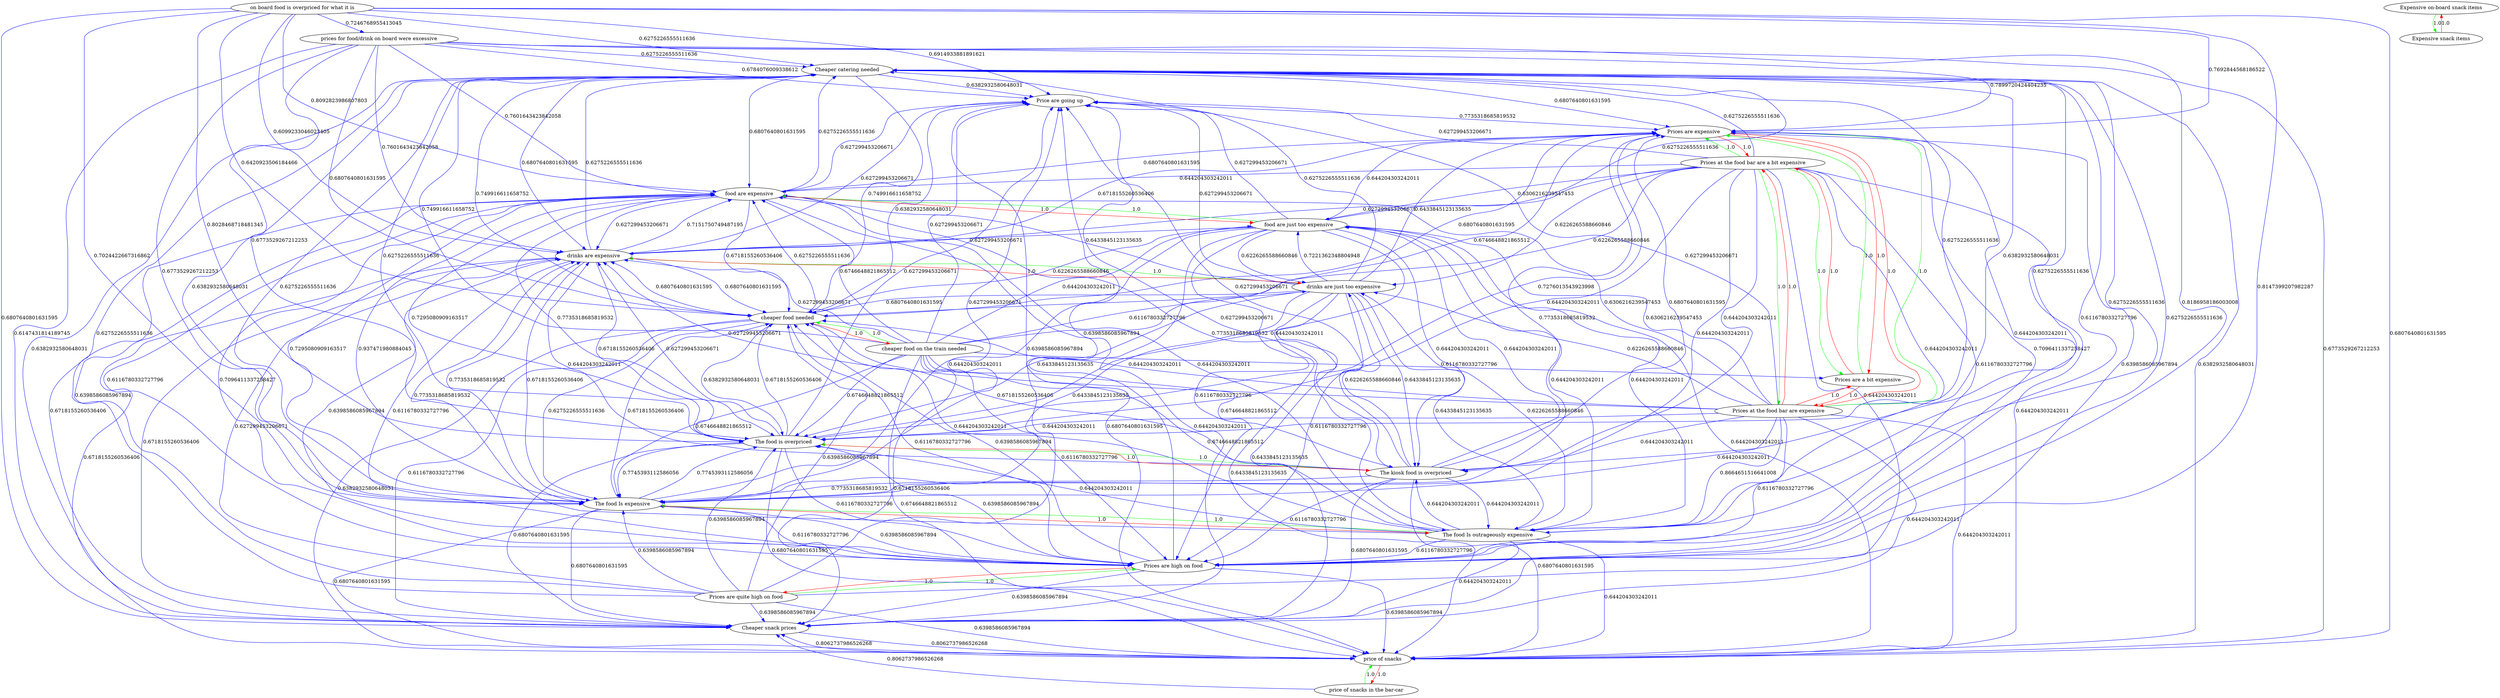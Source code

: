 digraph rawGraph {
"Cheaper catering needed";"Cheaper snack prices";"Expensive on-board snack items";"Expensive snack items";"Price are going up";"Prices are quite high on food";"Prices are high on food";"Prices at the food bar are a bit expensive";"Prices at the food bar are expensive";"Prices are expensive";"Prices are a bit expensive";"The food Is outrageously expensive";"The food Is expensive";"The kiosk food is overpriced";"The food is overpriced";"cheaper food on the train needed";"cheaper food needed";"drinks are just too expensive";"drinks are expensive";"food are just too expensive";"food are expensive";"on board food is overpriced for what it is";"price of snacks in the bar-car";"price of snacks";"prices for food/drink on board were excessive";"Expensive on-board snack items" -> "Expensive snack items" [label=1.0] [color=green]
"Expensive snack items" -> "Expensive on-board snack items" [label=1.0] [color=red]
"Cheaper catering needed" -> "Price are going up" [label=0.6382932580648031] [color=blue]
"Prices are quite high on food" -> "Prices are high on food" [label=1.0] [color=green]
"Prices are high on food" -> "Prices are quite high on food" [label=1.0] [color=red]
"Cheaper catering needed" -> "Prices are high on food" [label=0.6116780332727796] [color=blue]
"Prices are high on food" -> "Price are going up" [label=0.6398586085967894] [color=blue]
"Prices at the food bar are a bit expensive" -> "Prices at the food bar are expensive" [label=1.0] [color=green]
"Prices at the food bar are expensive" -> "Prices are expensive" [label=1.0] [color=green]
"Prices at the food bar are a bit expensive" -> "Prices are a bit expensive" [label=1.0] [color=green]
"Prices are a bit expensive" -> "Prices are expensive" [label=1.0] [color=green]
"Prices at the food bar are a bit expensive" -> "Prices are expensive" [label=1.0] [color=green]
"Prices at the food bar are expensive" -> "Prices at the food bar are a bit expensive" [label=1.0] [color=red]
"Prices at the food bar are expensive" -> "Prices are a bit expensive" [label=1.0] [color=red]
"Prices are expensive" -> "Prices at the food bar are a bit expensive" [label=1.0] [color=red]
"Prices are expensive" -> "Prices at the food bar are expensive" [label=1.0] [color=red]
"Prices are expensive" -> "Prices are a bit expensive" [label=1.0] [color=red]
"Prices are a bit expensive" -> "Prices at the food bar are a bit expensive" [label=1.0] [color=red]
"Prices are a bit expensive" -> "Prices at the food bar are expensive" [label=1.0] [color=red]
"Cheaper catering needed" -> "Prices are expensive" [label=0.6807640801631595] [color=blue]
"Prices are high on food" -> "Prices are expensive" [label=0.7096411337258427] [color=blue]
"Price are going up" -> "Prices are expensive" [label=0.7735318685819532] [color=blue]
"The food Is outrageously expensive" -> "The food Is expensive" [label=1.0] [color=green]
"The food Is expensive" -> "The food Is outrageously expensive" [label=1.0] [color=red]
"Cheaper catering needed" -> "The food Is expensive" [label=0.6382932580648031] [color=blue]
"The food Is expensive" -> "Prices are expensive" [label=0.7735318685819532] [color=blue]
"Prices at the food bar are expensive" -> "The food Is outrageously expensive" [label=0.8664651516641008] [color=blue]
"Prices are high on food" -> "The food Is expensive" [label=0.6398586085967894] [color=blue]
"The kiosk food is overpriced" -> "The food is overpriced" [label=1.0] [color=green]
"The food is overpriced" -> "The kiosk food is overpriced" [label=1.0] [color=red]
"The food Is expensive" -> "The food is overpriced" [label=0.7745393112586056] [color=blue]
"The food is overpriced" -> "The food Is expensive" [label=0.7745393112586056] [color=blue]
"The food Is outrageously expensive" -> "The kiosk food is overpriced" [label=0.644204303242011] [color=blue]
"The kiosk food is overpriced" -> "The food Is outrageously expensive" [label=0.644204303242011] [color=blue]
"Cheaper catering needed" -> "The food is overpriced" [label=0.6382932580648031] [color=blue]
"The food is overpriced" -> "Prices are expensive" [label=0.7276013543923998] [color=blue]
"Prices are high on food" -> "The food is overpriced" [label=0.6398586085967894] [color=blue]
"The food is overpriced" -> "Price are going up" [label=0.627299453206671] [color=blue]
"The food is overpriced" -> "Cheaper snack prices" [label=0.6807640801631595] [color=blue]
"Prices at the food bar are expensive" -> "The kiosk food is overpriced" [label=0.644204303242011] [color=blue]
"The food Is outrageously expensive" -> "The food is overpriced" [label=0.644204303242011] [color=blue]
"cheaper food on the train needed" -> "cheaper food needed" [label=1.0] [color=green]
"cheaper food needed" -> "cheaper food on the train needed" [label=1.0] [color=red]
"cheaper food on the train needed" -> "The kiosk food is overpriced" [label=0.6746648821865512] [color=blue]
"cheaper food on the train needed" -> "The food Is outrageously expensive" [label=0.6746648821865512] [color=blue]
"cheaper food needed" -> "Cheaper catering needed" [label=0.749916611658752] [color=blue]
"Cheaper catering needed" -> "cheaper food needed" [label=0.749916611658752] [color=blue]
"cheaper food needed" -> "Prices are expensive" [label=0.6807640801631595] [color=blue]
"cheaper food on the train needed" -> "Prices are a bit expensive" [label=0.6116780332727796] [color=blue]
"cheaper food needed" -> "Price are going up" [label=0.6382932580648031] [color=blue]
"cheaper food on the train needed" -> "The food is overpriced" [label=0.6746648821865512] [color=blue]
"drinks are just too expensive" -> "drinks are expensive" [label=1.0] [color=green]
"drinks are expensive" -> "drinks are just too expensive" [label=1.0] [color=red]
"drinks are expensive" -> "The food Is expensive" [label=0.6718155260536406] [color=blue]
"The food Is expensive" -> "drinks are expensive" [label=0.7735318685819532] [color=blue]
"drinks are just too expensive" -> "The food Is outrageously expensive" [label=0.6433845123135635] [color=blue]
"Cheaper catering needed" -> "drinks are expensive" [label=0.6807640801631595] [color=blue]
"cheaper food needed" -> "drinks are expensive" [label=0.6807640801631595] [color=blue]
"drinks are expensive" -> "cheaper food needed" [label=0.6807640801631595] [color=blue]
"cheaper food on the train needed" -> "drinks are just too expensive" [label=0.6116780332727796] [color=blue]
"food are just too expensive" -> "food are expensive" [label=1.0] [color=green]
"food are expensive" -> "food are just too expensive" [label=1.0] [color=red]
"The food is overpriced" -> "food are expensive" [label=0.7735318685819532] [color=blue]
"food are expensive" -> "The food Is expensive" [label=0.7295080909163517] [color=blue]
"The food Is expensive" -> "food are expensive" [label=0.937471980884045] [color=blue]
"The food Is outrageously expensive" -> "food are just too expensive" [label=0.644204303242011] [color=blue]
"food are just too expensive" -> "The food Is outrageously expensive" [label=0.644204303242011] [color=blue]
"Cheaper catering needed" -> "food are expensive" [label=0.6807640801631595] [color=blue]
"Prices at the food bar are expensive" -> "food are just too expensive" [label=0.6306216239547453] [color=blue]
"cheaper food needed" -> "food are expensive" [label=0.6275226555511636] [color=blue]
"Prices are high on food" -> "food are expensive" [label=0.7096411337258427] [color=blue]
"drinks are expensive" -> "food are expensive" [label=0.7151750749487195] [color=blue]
"drinks are just too expensive" -> "food are just too expensive" [label=0.7221362348804948] [color=blue]
"food are just too expensive" -> "drinks are just too expensive" [label=0.6226265588660846] [color=blue]
"on board food is overpriced for what it is" -> "The food is overpriced" [label=0.8028468718481345] [color=blue]
"on board food is overpriced for what it is" -> "food are expensive" [label=0.8092823986807803] [color=blue]
"on board food is overpriced for what it is" -> "The food Is expensive" [label=0.7024422667316862] [color=blue]
"on board food is overpriced for what it is" -> "Prices are expensive" [label=0.7692844568186522] [color=blue]
"on board food is overpriced for what it is" -> "cheaper food needed" [label=0.6420923506184466] [color=blue]
"on board food is overpriced for what it is" -> "Prices are high on food" [label=0.8147399207982287] [color=blue]
"on board food is overpriced for what it is" -> "Price are going up" [label=0.6914933881891621] [color=blue]
"on board food is overpriced for what it is" -> "Cheaper snack prices" [label=0.6807640801631595] [color=blue]
"on board food is overpriced for what it is" -> "drinks are expensive" [label=0.6099233046023405] [color=blue]
"price of snacks in the bar-car" -> "price of snacks" [label=1.0] [color=green]
"price of snacks" -> "price of snacks in the bar-car" [label=1.0] [color=red]
"The food is overpriced" -> "price of snacks" [label=0.6807640801631595] [color=blue]
"on board food is overpriced for what it is" -> "price of snacks" [label=0.6807640801631595] [color=blue]
"Cheaper snack prices" -> "price of snacks" [label=0.8062737986526268] [color=blue]
"price of snacks" -> "Cheaper snack prices" [label=0.8062737986526268] [color=blue]
"prices for food/drink on board were excessive" -> "The food is overpriced" [label=0.6773529267212253] [color=blue]
"on board food is overpriced for what it is" -> "prices for food/drink on board were excessive" [label=0.7246768955413045] [color=blue]
"prices for food/drink on board were excessive" -> "Prices are high on food" [label=0.8186958186003008] [color=blue]
"prices for food/drink on board were excessive" -> "The food Is expensive" [label=0.6773529267212253] [color=blue]
"prices for food/drink on board were excessive" -> "food are expensive" [label=0.7601643423842058] [color=blue]
"prices for food/drink on board were excessive" -> "Prices are expensive" [label=0.7899720424404235] [color=blue]
"prices for food/drink on board were excessive" -> "cheaper food needed" [label=0.6807640801631595] [color=blue]
"prices for food/drink on board were excessive" -> "Cheaper snack prices" [label=0.6147431814189745] [color=blue]
"prices for food/drink on board were excessive" -> "Price are going up" [label=0.6784076009338612] [color=blue]
"prices for food/drink on board were excessive" -> "drinks are expensive" [label=0.7601643423842058] [color=blue]
"Cheaper catering needed" -> "price of snacks" [label=0.6382932580648031] [color=blue]
"Cheaper catering needed" -> "Cheaper snack prices" [label=0.6382932580648031] [color=blue]
"Prices are quite high on food" -> "The food is overpriced" [label=0.6398586085967894] [color=blue]
"Prices are quite high on food" -> "The food Is expensive" [label=0.6398586085967894] [color=blue]
"Prices are quite high on food" -> "food are expensive" [label=0.6398586085967894] [color=blue]
"Prices are quite high on food" -> "Prices are expensive" [label=0.6398586085967894] [color=blue]
"Prices are quite high on food" -> "Price are going up" [label=0.6398586085967894] [color=blue]
"Prices are high on food" -> "price of snacks" [label=0.6398586085967894] [color=blue]
"Prices are high on food" -> "Cheaper snack prices" [label=0.6398586085967894] [color=blue]
"Prices are high on food" -> "drinks are expensive" [label=0.6398586085967894] [color=blue]
"Prices at the food bar are a bit expensive" -> "The kiosk food is overpriced" [label=0.644204303242011] [color=blue]
"Prices at the food bar are a bit expensive" -> "The food Is outrageously expensive" [label=0.644204303242011] [color=blue]
"Prices at the food bar are a bit expensive" -> "food are just too expensive" [label=0.6306216239547453] [color=blue]
"Prices at the food bar are expensive" -> "The food is overpriced" [label=0.644204303242011] [color=blue]
"Prices at the food bar are expensive" -> "food are expensive" [label=0.6306216239547453] [color=blue]
"Prices at the food bar are expensive" -> "The food Is expensive" [label=0.644204303242011] [color=blue]
"Prices at the food bar are expensive" -> "drinks are just too expensive" [label=0.6226265588660846] [color=blue]
"The food Is outrageously expensive" -> "food are expensive" [label=0.644204303242011] [color=blue]
"The food Is outrageously expensive" -> "price of snacks" [label=0.644204303242011] [color=blue]
"The food Is outrageously expensive" -> "Prices are expensive" [label=0.644204303242011] [color=blue]
"The food Is outrageously expensive" -> "Price are going up" [label=0.627299453206671] [color=blue]
"The food Is outrageously expensive" -> "Cheaper snack prices" [label=0.644204303242011] [color=blue]
"The food Is outrageously expensive" -> "drinks are just too expensive" [label=0.6226265588660846] [color=blue]
"The food Is outrageously expensive" -> "drinks are expensive" [label=0.7735318685819532] [color=blue]
"The food Is expensive" -> "price of snacks" [label=0.6807640801631595] [color=blue]
"The food Is expensive" -> "cheaper food needed" [label=0.6718155260536406] [color=blue]
"The food Is expensive" -> "Price are going up" [label=0.627299453206671] [color=blue]
"The food Is expensive" -> "Cheaper snack prices" [label=0.6807640801631595] [color=blue]
"The kiosk food is overpriced" -> "The food Is expensive" [label=0.7735318685819532] [color=blue]
"The kiosk food is overpriced" -> "food are expensive" [label=0.7735318685819532] [color=blue]
"The kiosk food is overpriced" -> "food are just too expensive" [label=0.644204303242011] [color=blue]
"The kiosk food is overpriced" -> "price of snacks" [label=0.6807640801631595] [color=blue]
"The kiosk food is overpriced" -> "Prices are expensive" [label=0.6807640801631595] [color=blue]
"The kiosk food is overpriced" -> "Price are going up" [label=0.627299453206671] [color=blue]
"The kiosk food is overpriced" -> "Cheaper snack prices" [label=0.6807640801631595] [color=blue]
"The kiosk food is overpriced" -> "drinks are just too expensive" [label=0.6226265588660846] [color=blue]
"The kiosk food is overpriced" -> "drinks are expensive" [label=0.644204303242011] [color=blue]
"The food is overpriced" -> "cheaper food needed" [label=0.6718155260536406] [color=blue]
"The food is overpriced" -> "drinks are expensive" [label=0.627299453206671] [color=blue]
"cheaper food on the train needed" -> "The food Is expensive" [label=0.6746648821865512] [color=blue]
"cheaper food on the train needed" -> "food are expensive" [label=0.6746648821865512] [color=blue]
"cheaper food on the train needed" -> "Cheaper catering needed" [label=0.749916611658752] [color=blue]
"cheaper food on the train needed" -> "food are just too expensive" [label=0.644204303242011] [color=blue]
"cheaper food on the train needed" -> "price of snacks" [label=0.6746648821865512] [color=blue]
"cheaper food on the train needed" -> "Prices are expensive" [label=0.6746648821865512] [color=blue]
"cheaper food on the train needed" -> "Price are going up" [label=0.627299453206671] [color=blue]
"cheaper food on the train needed" -> "Cheaper snack prices" [label=0.6718155260536406] [color=blue]
"cheaper food on the train needed" -> "drinks are expensive" [label=0.627299453206671] [color=blue]
"cheaper food needed" -> "The food is overpriced" [label=0.6382932580648031] [color=blue]
"cheaper food needed" -> "The food Is expensive" [label=0.6275226555511636] [color=blue]
"cheaper food needed" -> "price of snacks" [label=0.6382932580648031] [color=blue]
"cheaper food needed" -> "Prices are high on food" [label=0.6116780332727796] [color=blue]
"cheaper food needed" -> "Cheaper snack prices" [label=0.6116780332727796] [color=blue]
"drinks are just too expensive" -> "The food is overpriced" [label=0.6433845123135635] [color=blue]
"drinks are just too expensive" -> "The kiosk food is overpriced" [label=0.6433845123135635] [color=blue]
"drinks are just too expensive" -> "The food Is expensive" [label=0.6433845123135635] [color=blue]
"drinks are just too expensive" -> "food are expensive" [label=0.6433845123135635] [color=blue]
"drinks are just too expensive" -> "price of snacks" [label=0.6433845123135635] [color=blue]
"drinks are just too expensive" -> "Prices are expensive" [label=0.6433845123135635] [color=blue]
"drinks are just too expensive" -> "cheaper food needed" [label=0.6807640801631595] [color=blue]
"drinks are just too expensive" -> "Price are going up" [label=0.627299453206671] [color=blue]
"drinks are just too expensive" -> "Cheaper snack prices" [label=0.6433845123135635] [color=blue]
"drinks are expensive" -> "The food is overpriced" [label=0.6718155260536406] [color=blue]
"drinks are expensive" -> "Cheaper catering needed" [label=0.6275226555511636] [color=blue]
"drinks are expensive" -> "price of snacks" [label=0.6718155260536406] [color=blue]
"drinks are expensive" -> "Prices are expensive" [label=0.6718155260536406] [color=blue]
"drinks are expensive" -> "Prices are high on food" [label=0.6116780332727796] [color=blue]
"drinks are expensive" -> "Price are going up" [label=0.627299453206671] [color=blue]
"drinks are expensive" -> "Cheaper snack prices" [label=0.6718155260536406] [color=blue]
"food are just too expensive" -> "The food is overpriced" [label=0.644204303242011] [color=blue]
"food are just too expensive" -> "The kiosk food is overpriced" [label=0.644204303242011] [color=blue]
"food are just too expensive" -> "The food Is expensive" [label=0.644204303242011] [color=blue]
"food are just too expensive" -> "price of snacks" [label=0.644204303242011] [color=blue]
"food are just too expensive" -> "Prices are expensive" [label=0.644204303242011] [color=blue]
"food are just too expensive" -> "cheaper food needed" [label=0.6226265588660846] [color=blue]
"food are just too expensive" -> "Price are going up" [label=0.627299453206671] [color=blue]
"food are just too expensive" -> "Cheaper snack prices" [label=0.644204303242011] [color=blue]
"food are just too expensive" -> "drinks are expensive" [label=0.627299453206671] [color=blue]
"food are expensive" -> "The food is overpriced" [label=0.7295080909163517] [color=blue]
"food are expensive" -> "price of snacks" [label=0.6807640801631595] [color=blue]
"food are expensive" -> "Prices are expensive" [label=0.6807640801631595] [color=blue]
"food are expensive" -> "cheaper food needed" [label=0.6718155260536406] [color=blue]
"food are expensive" -> "Price are going up" [label=0.627299453206671] [color=blue]
"food are expensive" -> "Cheaper snack prices" [label=0.6718155260536406] [color=blue]
"food are expensive" -> "drinks are expensive" [label=0.627299453206671] [color=blue]
"on board food is overpriced for what it is" -> "Cheaper catering needed" [label=0.6275226555511636] [color=blue]
"price of snacks in the bar-car" -> "Cheaper snack prices" [label=0.8062737986526268] [color=blue]
"prices for food/drink on board were excessive" -> "Cheaper catering needed" [label=0.6275226555511636] [color=blue]
"prices for food/drink on board were excessive" -> "price of snacks" [label=0.6773529267212253] [color=blue]
"Prices are quite high on food" -> "price of snacks" [label=0.6398586085967894] [color=blue]
"Prices are quite high on food" -> "cheaper food needed" [label=0.6398586085967894] [color=blue]
"Prices are quite high on food" -> "Cheaper snack prices" [label=0.6398586085967894] [color=blue]
"Prices are quite high on food" -> "drinks are expensive" [label=0.627299453206671] [color=blue]
"Prices are high on food" -> "Cheaper catering needed" [label=0.6275226555511636] [color=blue]
"Prices are high on food" -> "cheaper food needed" [label=0.6398586085967894] [color=blue]
"Prices at the food bar are a bit expensive" -> "The food is overpriced" [label=0.644204303242011] [color=blue]
"Prices at the food bar are a bit expensive" -> "The food Is expensive" [label=0.644204303242011] [color=blue]
"Prices at the food bar are a bit expensive" -> "food are expensive" [label=0.644204303242011] [color=blue]
"Prices at the food bar are a bit expensive" -> "price of snacks" [label=0.644204303242011] [color=blue]
"Prices at the food bar are a bit expensive" -> "cheaper food needed" [label=0.6226265588660846] [color=blue]
"Prices at the food bar are a bit expensive" -> "Price are going up" [label=0.627299453206671] [color=blue]
"Prices at the food bar are a bit expensive" -> "Cheaper snack prices" [label=0.644204303242011] [color=blue]
"Prices at the food bar are a bit expensive" -> "drinks are just too expensive" [label=0.6226265588660846] [color=blue]
"Prices at the food bar are a bit expensive" -> "drinks are expensive" [label=0.627299453206671] [color=blue]
"Prices at the food bar are expensive" -> "price of snacks" [label=0.644204303242011] [color=blue]
"Prices at the food bar are expensive" -> "cheaper food needed" [label=0.644204303242011] [color=blue]
"Prices at the food bar are expensive" -> "Price are going up" [label=0.627299453206671] [color=blue]
"Prices at the food bar are expensive" -> "Cheaper snack prices" [label=0.644204303242011] [color=blue]
"Prices at the food bar are expensive" -> "drinks are expensive" [label=0.627299453206671] [color=blue]
"The food Is outrageously expensive" -> "Cheaper catering needed" [label=0.6275226555511636] [color=blue]
"The food Is outrageously expensive" -> "Prices are high on food" [label=0.6116780332727796] [color=blue]
"The food Is outrageously expensive" -> "cheaper food needed" [label=0.644204303242011] [color=blue]
"The food Is expensive" -> "Cheaper catering needed" [label=0.6275226555511636] [color=blue]
"The food Is expensive" -> "Prices are high on food" [label=0.6116780332727796] [color=blue]
"The kiosk food is overpriced" -> "Cheaper catering needed" [label=0.6275226555511636] [color=blue]
"The kiosk food is overpriced" -> "Prices are high on food" [label=0.6116780332727796] [color=blue]
"The kiosk food is overpriced" -> "cheaper food needed" [label=0.6718155260536406] [color=blue]
"The food is overpriced" -> "Cheaper catering needed" [label=0.6275226555511636] [color=blue]
"The food is overpriced" -> "Prices are high on food" [label=0.6116780332727796] [color=blue]
"cheaper food on the train needed" -> "Prices are high on food" [label=0.6116780332727796] [color=blue]
"drinks are just too expensive" -> "Cheaper catering needed" [label=0.6275226555511636] [color=blue]
"drinks are just too expensive" -> "Prices are high on food" [label=0.6116780332727796] [color=blue]
"food are just too expensive" -> "Cheaper catering needed" [label=0.6275226555511636] [color=blue]
"food are just too expensive" -> "Prices are high on food" [label=0.6116780332727796] [color=blue]
"food are expensive" -> "Cheaper catering needed" [label=0.6275226555511636] [color=blue]
"food are expensive" -> "Prices are high on food" [label=0.6116780332727796] [color=blue]
"Prices are quite high on food" -> "Cheaper catering needed" [label=0.6275226555511636] [color=blue]
"Prices at the food bar are a bit expensive" -> "Cheaper catering needed" [label=0.6275226555511636] [color=blue]
"Prices at the food bar are a bit expensive" -> "Prices are high on food" [label=0.6116780332727796] [color=blue]
"Prices at the food bar are expensive" -> "Cheaper catering needed" [label=0.6275226555511636] [color=blue]
"Prices at the food bar are expensive" -> "Prices are high on food" [label=0.6116780332727796] [color=blue]
}